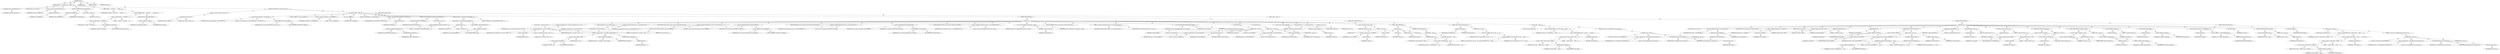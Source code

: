 digraph "execute" {  
"111669149708" [label = <(METHOD,execute)<SUB>242</SUB>> ]
"115964116997" [label = <(PARAM,this)<SUB>242</SUB>> ]
"25769803802" [label = <(BLOCK,&lt;empty&gt;,&lt;empty&gt;)<SUB>242</SUB>> ]
"30064771188" [label = <(checkConfiguration,this.checkConfiguration())<SUB>244</SUB>> ]
"68719476748" [label = <(IDENTIFIER,this,this.checkConfiguration())<SUB>244</SUB>> ]
"94489280528" [label = <(LOCAL,Vector files: java.util.Vector)<SUB>246</SUB>> ]
"30064771189" [label = <(&lt;operator&gt;.assignment,Vector files = getFileList())<SUB>246</SUB>> ]
"68719476851" [label = <(IDENTIFIER,files,Vector files = getFileList())<SUB>246</SUB>> ]
"30064771190" [label = <(getFileList,this.getFileList())<SUB>246</SUB>> ]
"68719476749" [label = <(IDENTIFIER,this,this.getFileList())<SUB>246</SUB>> ]
"47244640266" [label = <(CONTROL_STRUCTURE,IF,if (this.isUpToDate(files)))<SUB>249</SUB>> ]
"30064771191" [label = <(isUpToDate,this.isUpToDate(files))<SUB>249</SUB>> ]
"68719476750" [label = <(IDENTIFIER,this,this.isUpToDate(files))<SUB>249</SUB>> ]
"68719476852" [label = <(IDENTIFIER,files,this.isUpToDate(files))<SUB>249</SUB>> ]
"25769803803" [label = <(BLOCK,&lt;empty&gt;,&lt;empty&gt;)<SUB>249</SUB>> ]
"146028888068" [label = <(RETURN,return;,return;)<SUB>250</SUB>> ]
"30064771192" [label = <(log,log(&quot;Building &quot; + archiveType + &quot;: &quot; + cabFile....)<SUB>253</SUB>> ]
"68719476751" [label = <(IDENTIFIER,this,log(&quot;Building &quot; + archiveType + &quot;: &quot; + cabFile....)<SUB>253</SUB>> ]
"30064771193" [label = <(&lt;operator&gt;.addition,&quot;Building &quot; + archiveType + &quot;: &quot; + cabFile.getA...)<SUB>253</SUB>> ]
"30064771194" [label = <(&lt;operator&gt;.addition,&quot;Building &quot; + archiveType + &quot;: &quot;)<SUB>253</SUB>> ]
"30064771195" [label = <(&lt;operator&gt;.addition,&quot;Building &quot; + archiveType)<SUB>253</SUB>> ]
"90194313236" [label = <(LITERAL,&quot;Building &quot;,&quot;Building &quot; + archiveType)<SUB>253</SUB>> ]
"30064771196" [label = <(&lt;operator&gt;.fieldAccess,this.archiveType)<SUB>253</SUB>> ]
"68719476853" [label = <(IDENTIFIER,this,&quot;Building &quot; + archiveType)> ]
"55834574868" [label = <(FIELD_IDENTIFIER,archiveType,archiveType)<SUB>253</SUB>> ]
"90194313237" [label = <(LITERAL,&quot;: &quot;,&quot;Building &quot; + archiveType + &quot;: &quot;)<SUB>253</SUB>> ]
"30064771197" [label = <(getAbsolutePath,this.cabFile.getAbsolutePath())<SUB>253</SUB>> ]
"30064771198" [label = <(&lt;operator&gt;.fieldAccess,this.cabFile)<SUB>253</SUB>> ]
"68719476854" [label = <(IDENTIFIER,this,this.cabFile.getAbsolutePath())> ]
"55834574869" [label = <(FIELD_IDENTIFIER,cabFile,cabFile)<SUB>253</SUB>> ]
"47244640267" [label = <(CONTROL_STRUCTURE,IF,if (!Os.isFamily(&quot;windows&quot;)))<SUB>255</SUB>> ]
"30064771199" [label = <(&lt;operator&gt;.logicalNot,!Os.isFamily(&quot;windows&quot;))<SUB>255</SUB>> ]
"30064771200" [label = <(isFamily,isFamily(&quot;windows&quot;))<SUB>255</SUB>> ]
"68719476855" [label = <(IDENTIFIER,Os,isFamily(&quot;windows&quot;))<SUB>255</SUB>> ]
"90194313238" [label = <(LITERAL,&quot;windows&quot;,isFamily(&quot;windows&quot;))<SUB>255</SUB>> ]
"25769803804" [label = <(BLOCK,&lt;empty&gt;,&lt;empty&gt;)<SUB>255</SUB>> ]
"30064771201" [label = <(log,log(&quot;Using listcab/libcabinet&quot;, Project.MSG_VER...)<SUB>256</SUB>> ]
"68719476752" [label = <(IDENTIFIER,this,log(&quot;Using listcab/libcabinet&quot;, Project.MSG_VER...)<SUB>256</SUB>> ]
"90194313239" [label = <(LITERAL,&quot;Using listcab/libcabinet&quot;,log(&quot;Using listcab/libcabinet&quot;, Project.MSG_VER...)<SUB>256</SUB>> ]
"30064771202" [label = <(&lt;operator&gt;.fieldAccess,Project.MSG_VERBOSE)<SUB>256</SUB>> ]
"68719476856" [label = <(IDENTIFIER,Project,log(&quot;Using listcab/libcabinet&quot;, Project.MSG_VER...)<SUB>256</SUB>> ]
"55834574870" [label = <(FIELD_IDENTIFIER,MSG_VERBOSE,MSG_VERBOSE)<SUB>256</SUB>> ]
"94489280529" [label = <(LOCAL,StringBuffer sb: java.lang.StringBuffer)<SUB>258</SUB>> ]
"30064771203" [label = <(&lt;operator&gt;.assignment,StringBuffer sb = new StringBuffer())<SUB>258</SUB>> ]
"68719476857" [label = <(IDENTIFIER,sb,StringBuffer sb = new StringBuffer())<SUB>258</SUB>> ]
"30064771204" [label = <(&lt;operator&gt;.alloc,new StringBuffer())<SUB>258</SUB>> ]
"30064771205" [label = <(&lt;init&gt;,new StringBuffer())<SUB>258</SUB>> ]
"68719476858" [label = <(IDENTIFIER,sb,new StringBuffer())<SUB>258</SUB>> ]
"94489280530" [label = <(LOCAL,Enumeration fileEnum: java.util.Enumeration)<SUB>260</SUB>> ]
"30064771206" [label = <(&lt;operator&gt;.assignment,Enumeration fileEnum = files.elements())<SUB>260</SUB>> ]
"68719476859" [label = <(IDENTIFIER,fileEnum,Enumeration fileEnum = files.elements())<SUB>260</SUB>> ]
"30064771207" [label = <(elements,files.elements())<SUB>260</SUB>> ]
"68719476860" [label = <(IDENTIFIER,files,files.elements())<SUB>260</SUB>> ]
"47244640268" [label = <(CONTROL_STRUCTURE,WHILE,while (fileEnum.hasMoreElements()))<SUB>262</SUB>> ]
"30064771208" [label = <(hasMoreElements,fileEnum.hasMoreElements())<SUB>262</SUB>> ]
"68719476861" [label = <(IDENTIFIER,fileEnum,fileEnum.hasMoreElements())<SUB>262</SUB>> ]
"25769803805" [label = <(BLOCK,&lt;empty&gt;,&lt;empty&gt;)<SUB>262</SUB>> ]
"30064771209" [label = <(append,sb.append(fileEnum.nextElement()).append(&quot;\n&quot;))<SUB>263</SUB>> ]
"30064771210" [label = <(append,sb.append(fileEnum.nextElement()))<SUB>263</SUB>> ]
"68719476862" [label = <(IDENTIFIER,sb,sb.append(fileEnum.nextElement()))<SUB>263</SUB>> ]
"30064771211" [label = <(nextElement,fileEnum.nextElement())<SUB>263</SUB>> ]
"68719476863" [label = <(IDENTIFIER,fileEnum,fileEnum.nextElement())<SUB>263</SUB>> ]
"90194313240" [label = <(LITERAL,&quot;\n&quot;,sb.append(fileEnum.nextElement()).append(&quot;\n&quot;))<SUB>263</SUB>> ]
"30064771212" [label = <(append,sb.append(&quot;\n&quot;).append(cabFile.getAbsolutePath(...)<SUB>265</SUB>> ]
"30064771213" [label = <(append,sb.append(&quot;\n&quot;).append(cabFile.getAbsolutePath()))<SUB>265</SUB>> ]
"30064771214" [label = <(append,sb.append(&quot;\n&quot;))<SUB>265</SUB>> ]
"68719476864" [label = <(IDENTIFIER,sb,sb.append(&quot;\n&quot;))<SUB>265</SUB>> ]
"90194313241" [label = <(LITERAL,&quot;\n&quot;,sb.append(&quot;\n&quot;))<SUB>265</SUB>> ]
"30064771215" [label = <(getAbsolutePath,this.cabFile.getAbsolutePath())<SUB>265</SUB>> ]
"30064771216" [label = <(&lt;operator&gt;.fieldAccess,this.cabFile)<SUB>265</SUB>> ]
"68719476865" [label = <(IDENTIFIER,this,this.cabFile.getAbsolutePath())> ]
"55834574871" [label = <(FIELD_IDENTIFIER,cabFile,cabFile)<SUB>265</SUB>> ]
"90194313242" [label = <(LITERAL,&quot;\n&quot;,sb.append(&quot;\n&quot;).append(cabFile.getAbsolutePath(...)<SUB>265</SUB>> ]
"47244640269" [label = <(CONTROL_STRUCTURE,TRY,try)<SUB>267</SUB>> ]
"25769803806" [label = <(BLOCK,try,try)<SUB>267</SUB>> ]
"94489280531" [label = <(LOCAL,Process p: java.lang.Process)<SUB>268</SUB>> ]
"30064771217" [label = <(&lt;operator&gt;.assignment,Process p = Execute.launch(getProject(), new St...)<SUB>268</SUB>> ]
"68719476866" [label = <(IDENTIFIER,p,Process p = Execute.launch(getProject(), new St...)<SUB>268</SUB>> ]
"30064771218" [label = <(launch,launch(getProject(), new String[] { &quot;listcab&quot; }...)<SUB>268</SUB>> ]
"68719476867" [label = <(IDENTIFIER,Execute,launch(getProject(), new String[] { &quot;listcab&quot; }...)<SUB>268</SUB>> ]
"30064771219" [label = <(getProject,getProject())<SUB>268</SUB>> ]
"68719476753" [label = <(IDENTIFIER,this,getProject())<SUB>268</SUB>> ]
"30064771220" [label = <(&lt;operator&gt;.arrayInitializer,new String[] { &quot;listcab&quot; })<SUB>269</SUB>> ]
"90194313243" [label = <(LITERAL,&quot;listcab&quot;,new String[] { &quot;listcab&quot; })<SUB>269</SUB>> ]
"90194313244" [label = <(LITERAL,null,launch(getProject(), new String[] { &quot;listcab&quot; }...)<SUB>269</SUB>> ]
"30064771221" [label = <(&lt;operator&gt;.conditional,baseDir != null ? baseDir : getProject().getBas...)<SUB>270</SUB>> ]
"30064771222" [label = <(&lt;operator&gt;.notEquals,baseDir != null)<SUB>270</SUB>> ]
"30064771223" [label = <(&lt;operator&gt;.fieldAccess,this.baseDir)<SUB>270</SUB>> ]
"68719476868" [label = <(IDENTIFIER,this,baseDir != null)> ]
"55834574872" [label = <(FIELD_IDENTIFIER,baseDir,baseDir)<SUB>270</SUB>> ]
"90194313245" [label = <(LITERAL,null,baseDir != null)<SUB>270</SUB>> ]
"30064771224" [label = <(&lt;operator&gt;.fieldAccess,this.baseDir)<SUB>270</SUB>> ]
"68719476869" [label = <(IDENTIFIER,this,baseDir != null ? baseDir : getProject().getBas...)> ]
"55834574873" [label = <(FIELD_IDENTIFIER,baseDir,baseDir)<SUB>270</SUB>> ]
"30064771225" [label = <(getBaseDir,getProject().getBaseDir())<SUB>271</SUB>> ]
"30064771226" [label = <(getProject,getProject())<SUB>271</SUB>> ]
"68719476754" [label = <(IDENTIFIER,this,getProject())<SUB>271</SUB>> ]
"90194313246" [label = <(LITERAL,true,launch(getProject(), new String[] { &quot;listcab&quot; }...)<SUB>272</SUB>> ]
"94489280532" [label = <(LOCAL,OutputStream out: java.io.OutputStream)<SUB>273</SUB>> ]
"30064771227" [label = <(&lt;operator&gt;.assignment,OutputStream out = p.getOutputStream())<SUB>273</SUB>> ]
"68719476870" [label = <(IDENTIFIER,out,OutputStream out = p.getOutputStream())<SUB>273</SUB>> ]
"30064771228" [label = <(getOutputStream,p.getOutputStream())<SUB>273</SUB>> ]
"68719476871" [label = <(IDENTIFIER,p,p.getOutputStream())<SUB>273</SUB>> ]
"94489280533" [label = <(LOCAL,LogOutputStream outLog: org.apache.tools.ant.taskdefs.LogOutputStream)<SUB>278</SUB>> ]
"30064771229" [label = <(&lt;operator&gt;.assignment,LogOutputStream outLog = new LogOutputStream(th...)<SUB>278</SUB>> ]
"68719476872" [label = <(IDENTIFIER,outLog,LogOutputStream outLog = new LogOutputStream(th...)<SUB>278</SUB>> ]
"30064771230" [label = <(&lt;operator&gt;.alloc,new LogOutputStream(this, Project.MSG_VERBOSE))<SUB>278</SUB>> ]
"30064771231" [label = <(&lt;init&gt;,new LogOutputStream(this, Project.MSG_VERBOSE))<SUB>278</SUB>> ]
"68719476873" [label = <(IDENTIFIER,outLog,new LogOutputStream(this, Project.MSG_VERBOSE))<SUB>278</SUB>> ]
"68719476755" [label = <(IDENTIFIER,this,new LogOutputStream(this, Project.MSG_VERBOSE))<SUB>278</SUB>> ]
"30064771232" [label = <(&lt;operator&gt;.fieldAccess,Project.MSG_VERBOSE)<SUB>278</SUB>> ]
"68719476874" [label = <(IDENTIFIER,Project,new LogOutputStream(this, Project.MSG_VERBOSE))<SUB>278</SUB>> ]
"55834574874" [label = <(FIELD_IDENTIFIER,MSG_VERBOSE,MSG_VERBOSE)<SUB>278</SUB>> ]
"94489280534" [label = <(LOCAL,LogOutputStream errLog: org.apache.tools.ant.taskdefs.LogOutputStream)<SUB>279</SUB>> ]
"30064771233" [label = <(&lt;operator&gt;.assignment,LogOutputStream errLog = new LogOutputStream(th...)<SUB>279</SUB>> ]
"68719476875" [label = <(IDENTIFIER,errLog,LogOutputStream errLog = new LogOutputStream(th...)<SUB>279</SUB>> ]
"30064771234" [label = <(&lt;operator&gt;.alloc,new LogOutputStream(this, Project.MSG_ERR))<SUB>279</SUB>> ]
"30064771235" [label = <(&lt;init&gt;,new LogOutputStream(this, Project.MSG_ERR))<SUB>279</SUB>> ]
"68719476876" [label = <(IDENTIFIER,errLog,new LogOutputStream(this, Project.MSG_ERR))<SUB>279</SUB>> ]
"68719476756" [label = <(IDENTIFIER,this,new LogOutputStream(this, Project.MSG_ERR))<SUB>279</SUB>> ]
"30064771236" [label = <(&lt;operator&gt;.fieldAccess,Project.MSG_ERR)<SUB>279</SUB>> ]
"68719476877" [label = <(IDENTIFIER,Project,new LogOutputStream(this, Project.MSG_ERR))<SUB>279</SUB>> ]
"55834574875" [label = <(FIELD_IDENTIFIER,MSG_ERR,MSG_ERR)<SUB>279</SUB>> ]
"94489280535" [label = <(LOCAL,StreamPumper outPump: org.apache.tools.ant.taskdefs.StreamPumper)<SUB>280</SUB>> ]
"30064771237" [label = <(&lt;operator&gt;.assignment,StreamPumper outPump = new StreamPumper(p.getIn...)<SUB>280</SUB>> ]
"68719476878" [label = <(IDENTIFIER,outPump,StreamPumper outPump = new StreamPumper(p.getIn...)<SUB>280</SUB>> ]
"30064771238" [label = <(&lt;operator&gt;.alloc,new StreamPumper(p.getInputStream(), outLog))<SUB>280</SUB>> ]
"30064771239" [label = <(&lt;init&gt;,new StreamPumper(p.getInputStream(), outLog))<SUB>280</SUB>> ]
"68719476879" [label = <(IDENTIFIER,outPump,new StreamPumper(p.getInputStream(), outLog))<SUB>280</SUB>> ]
"30064771240" [label = <(getInputStream,p.getInputStream())<SUB>280</SUB>> ]
"68719476880" [label = <(IDENTIFIER,p,p.getInputStream())<SUB>280</SUB>> ]
"68719476881" [label = <(IDENTIFIER,outLog,new StreamPumper(p.getInputStream(), outLog))<SUB>280</SUB>> ]
"94489280536" [label = <(LOCAL,StreamPumper errPump: org.apache.tools.ant.taskdefs.StreamPumper)<SUB>281</SUB>> ]
"30064771241" [label = <(&lt;operator&gt;.assignment,StreamPumper errPump = new StreamPumper(p.getEr...)<SUB>281</SUB>> ]
"68719476882" [label = <(IDENTIFIER,errPump,StreamPumper errPump = new StreamPumper(p.getEr...)<SUB>281</SUB>> ]
"30064771242" [label = <(&lt;operator&gt;.alloc,new StreamPumper(p.getErrorStream(), errLog))<SUB>281</SUB>> ]
"30064771243" [label = <(&lt;init&gt;,new StreamPumper(p.getErrorStream(), errLog))<SUB>281</SUB>> ]
"68719476883" [label = <(IDENTIFIER,errPump,new StreamPumper(p.getErrorStream(), errLog))<SUB>281</SUB>> ]
"30064771244" [label = <(getErrorStream,p.getErrorStream())<SUB>281</SUB>> ]
"68719476884" [label = <(IDENTIFIER,p,p.getErrorStream())<SUB>281</SUB>> ]
"68719476885" [label = <(IDENTIFIER,errLog,new StreamPumper(p.getErrorStream(), errLog))<SUB>281</SUB>> ]
"30064771245" [label = <(start,this.start())<SUB>284</SUB>> ]
"25769803807" [label = <(BLOCK,&lt;empty&gt;,&lt;empty&gt;)<SUB>284</SUB>> ]
"94489280537" [label = <(LOCAL,$obj4: java.lang.Thread)<SUB>284</SUB>> ]
"30064771246" [label = <(&lt;operator&gt;.assignment,$obj4 = new Thread(outPump))<SUB>284</SUB>> ]
"68719476886" [label = <(IDENTIFIER,$obj4,$obj4 = new Thread(outPump))<SUB>284</SUB>> ]
"30064771247" [label = <(&lt;operator&gt;.alloc,new Thread(outPump))<SUB>284</SUB>> ]
"30064771248" [label = <(&lt;init&gt;,new Thread(outPump))<SUB>284</SUB>> ]
"68719476887" [label = <(IDENTIFIER,$obj4,new Thread(outPump))<SUB>284</SUB>> ]
"68719476888" [label = <(IDENTIFIER,outPump,new Thread(outPump))<SUB>284</SUB>> ]
"68719476889" [label = <(IDENTIFIER,$obj4,&lt;empty&gt;)<SUB>284</SUB>> ]
"30064771249" [label = <(start,this.start())<SUB>285</SUB>> ]
"25769803808" [label = <(BLOCK,&lt;empty&gt;,&lt;empty&gt;)<SUB>285</SUB>> ]
"94489280538" [label = <(LOCAL,$obj5: java.lang.Thread)<SUB>285</SUB>> ]
"30064771250" [label = <(&lt;operator&gt;.assignment,$obj5 = new Thread(errPump))<SUB>285</SUB>> ]
"68719476890" [label = <(IDENTIFIER,$obj5,$obj5 = new Thread(errPump))<SUB>285</SUB>> ]
"30064771251" [label = <(&lt;operator&gt;.alloc,new Thread(errPump))<SUB>285</SUB>> ]
"30064771252" [label = <(&lt;init&gt;,new Thread(errPump))<SUB>285</SUB>> ]
"68719476891" [label = <(IDENTIFIER,$obj5,new Thread(errPump))<SUB>285</SUB>> ]
"68719476892" [label = <(IDENTIFIER,errPump,new Thread(errPump))<SUB>285</SUB>> ]
"68719476893" [label = <(IDENTIFIER,$obj5,&lt;empty&gt;)<SUB>285</SUB>> ]
"30064771253" [label = <(write,out.write(sb.toString().getBytes()))<SUB>287</SUB>> ]
"68719476894" [label = <(IDENTIFIER,out,out.write(sb.toString().getBytes()))<SUB>287</SUB>> ]
"30064771254" [label = <(getBytes,sb.toString().getBytes())<SUB>287</SUB>> ]
"30064771255" [label = <(toString,sb.toString())<SUB>287</SUB>> ]
"68719476895" [label = <(IDENTIFIER,sb,sb.toString())<SUB>287</SUB>> ]
"30064771256" [label = <(flush,out.flush())<SUB>288</SUB>> ]
"68719476896" [label = <(IDENTIFIER,out,out.flush())<SUB>288</SUB>> ]
"30064771257" [label = <(close,out.close())<SUB>289</SUB>> ]
"68719476897" [label = <(IDENTIFIER,out,out.close())<SUB>289</SUB>> ]
"94489280539" [label = <(LOCAL,int result: int)<SUB>291</SUB>> ]
"30064771258" [label = <(&lt;operator&gt;.assignment,int result = -99)<SUB>291</SUB>> ]
"68719476898" [label = <(IDENTIFIER,result,int result = -99)<SUB>291</SUB>> ]
"30064771259" [label = <(&lt;operator&gt;.minus,-99)<SUB>291</SUB>> ]
"90194313247" [label = <(LITERAL,99,-99)<SUB>291</SUB>> ]
"47244640270" [label = <(CONTROL_STRUCTURE,TRY,try)<SUB>293</SUB>> ]
"25769803809" [label = <(BLOCK,try,try)<SUB>293</SUB>> ]
"30064771260" [label = <(&lt;operator&gt;.assignment,result = p.waitFor())<SUB>295</SUB>> ]
"68719476899" [label = <(IDENTIFIER,result,result = p.waitFor())<SUB>295</SUB>> ]
"30064771261" [label = <(waitFor,p.waitFor())<SUB>295</SUB>> ]
"68719476900" [label = <(IDENTIFIER,p,p.waitFor())<SUB>295</SUB>> ]
"30064771262" [label = <(waitFor,waitFor())<SUB>298</SUB>> ]
"68719476901" [label = <(IDENTIFIER,outPump,waitFor())<SUB>298</SUB>> ]
"30064771263" [label = <(close,close())<SUB>299</SUB>> ]
"68719476902" [label = <(IDENTIFIER,outLog,close())<SUB>299</SUB>> ]
"30064771264" [label = <(waitFor,waitFor())<SUB>300</SUB>> ]
"68719476903" [label = <(IDENTIFIER,errPump,waitFor())<SUB>300</SUB>> ]
"30064771265" [label = <(close,close())<SUB>301</SUB>> ]
"68719476904" [label = <(IDENTIFIER,errLog,close())<SUB>301</SUB>> ]
"47244640271" [label = <(CONTROL_STRUCTURE,CATCH,catch)<SUB>302</SUB>> ]
"25769803810" [label = <(BLOCK,&lt;empty&gt;,&lt;empty&gt;)<SUB>302</SUB>> ]
"30064771266" [label = <(log,log(&quot;Thread interrupted: &quot; + ie))<SUB>303</SUB>> ]
"68719476757" [label = <(IDENTIFIER,this,log(&quot;Thread interrupted: &quot; + ie))<SUB>303</SUB>> ]
"30064771267" [label = <(&lt;operator&gt;.addition,&quot;Thread interrupted: &quot; + ie)<SUB>303</SUB>> ]
"90194313248" [label = <(LITERAL,&quot;Thread interrupted: &quot;,&quot;Thread interrupted: &quot; + ie)<SUB>303</SUB>> ]
"68719476905" [label = <(IDENTIFIER,ie,&quot;Thread interrupted: &quot; + ie)<SUB>303</SUB>> ]
"47244640272" [label = <(CONTROL_STRUCTURE,IF,if (isFailure(result)))<SUB>307</SUB>> ]
"30064771268" [label = <(isFailure,isFailure(result))<SUB>307</SUB>> ]
"68719476906" [label = <(IDENTIFIER,Execute,isFailure(result))<SUB>307</SUB>> ]
"68719476907" [label = <(IDENTIFIER,result,isFailure(result))<SUB>307</SUB>> ]
"25769803811" [label = <(BLOCK,&lt;empty&gt;,&lt;empty&gt;)<SUB>307</SUB>> ]
"30064771269" [label = <(log,log(&quot;Error executing listcab; error code: &quot; + r...)<SUB>308</SUB>> ]
"68719476758" [label = <(IDENTIFIER,this,log(&quot;Error executing listcab; error code: &quot; + r...)<SUB>308</SUB>> ]
"30064771270" [label = <(&lt;operator&gt;.addition,&quot;Error executing listcab; error code: &quot; + result)<SUB>308</SUB>> ]
"90194313249" [label = <(LITERAL,&quot;Error executing listcab; error code: &quot;,&quot;Error executing listcab; error code: &quot; + result)<SUB>308</SUB>> ]
"68719476908" [label = <(IDENTIFIER,result,&quot;Error executing listcab; error code: &quot; + result)<SUB>308</SUB>> ]
"47244640273" [label = <(CONTROL_STRUCTURE,CATCH,catch)<SUB>310</SUB>> ]
"25769803812" [label = <(BLOCK,&lt;empty&gt;,&lt;empty&gt;)<SUB>310</SUB>> ]
"94489280540" [label = <(LOCAL,String msg: java.lang.String)<SUB>311</SUB>> ]
"30064771271" [label = <(&lt;operator&gt;.assignment,String msg = &quot;Problem creating &quot; + cabFile + &quot; ...)<SUB>311</SUB>> ]
"68719476909" [label = <(IDENTIFIER,msg,String msg = &quot;Problem creating &quot; + cabFile + &quot; ...)<SUB>311</SUB>> ]
"30064771272" [label = <(&lt;operator&gt;.addition,&quot;Problem creating &quot; + cabFile + &quot; &quot; + ex.getMes...)<SUB>311</SUB>> ]
"30064771273" [label = <(&lt;operator&gt;.addition,&quot;Problem creating &quot; + cabFile + &quot; &quot;)<SUB>311</SUB>> ]
"30064771274" [label = <(&lt;operator&gt;.addition,&quot;Problem creating &quot; + cabFile)<SUB>311</SUB>> ]
"90194313250" [label = <(LITERAL,&quot;Problem creating &quot;,&quot;Problem creating &quot; + cabFile)<SUB>311</SUB>> ]
"30064771275" [label = <(&lt;operator&gt;.fieldAccess,this.cabFile)<SUB>311</SUB>> ]
"68719476910" [label = <(IDENTIFIER,this,&quot;Problem creating &quot; + cabFile)> ]
"55834574876" [label = <(FIELD_IDENTIFIER,cabFile,cabFile)<SUB>311</SUB>> ]
"90194313251" [label = <(LITERAL,&quot; &quot;,&quot;Problem creating &quot; + cabFile + &quot; &quot;)<SUB>311</SUB>> ]
"30064771276" [label = <(getMessage,ex.getMessage())<SUB>311</SUB>> ]
"68719476911" [label = <(IDENTIFIER,ex,ex.getMessage())<SUB>311</SUB>> ]
"30064771277" [label = <(&lt;operator&gt;.throw,throw new BuildException(msg, getLocation());)<SUB>312</SUB>> ]
"25769803813" [label = <(BLOCK,&lt;empty&gt;,&lt;empty&gt;)<SUB>312</SUB>> ]
"94489280541" [label = <(LOCAL,$obj6: org.apache.tools.ant.BuildException)<SUB>312</SUB>> ]
"30064771278" [label = <(&lt;operator&gt;.assignment,$obj6 = new BuildException(msg, getLocation()))<SUB>312</SUB>> ]
"68719476912" [label = <(IDENTIFIER,$obj6,$obj6 = new BuildException(msg, getLocation()))<SUB>312</SUB>> ]
"30064771279" [label = <(&lt;operator&gt;.alloc,new BuildException(msg, getLocation()))<SUB>312</SUB>> ]
"30064771280" [label = <(&lt;init&gt;,new BuildException(msg, getLocation()))<SUB>312</SUB>> ]
"68719476913" [label = <(IDENTIFIER,$obj6,new BuildException(msg, getLocation()))<SUB>312</SUB>> ]
"68719476914" [label = <(IDENTIFIER,msg,new BuildException(msg, getLocation()))<SUB>312</SUB>> ]
"30064771281" [label = <(getLocation,getLocation())<SUB>312</SUB>> ]
"68719476759" [label = <(IDENTIFIER,this,getLocation())<SUB>312</SUB>> ]
"68719476915" [label = <(IDENTIFIER,$obj6,&lt;empty&gt;)<SUB>312</SUB>> ]
"47244640274" [label = <(CONTROL_STRUCTURE,ELSE,else)<SUB>314</SUB>> ]
"25769803814" [label = <(BLOCK,&lt;empty&gt;,&lt;empty&gt;)<SUB>314</SUB>> ]
"47244640275" [label = <(CONTROL_STRUCTURE,TRY,try)<SUB>315</SUB>> ]
"25769803815" [label = <(BLOCK,try,try)<SUB>315</SUB>> ]
"94489280542" [label = <(LOCAL,File listFile: java.io.File)<SUB>316</SUB>> ]
"30064771282" [label = <(&lt;operator&gt;.assignment,File listFile = createListFile(files))<SUB>316</SUB>> ]
"68719476916" [label = <(IDENTIFIER,listFile,File listFile = createListFile(files))<SUB>316</SUB>> ]
"30064771283" [label = <(createListFile,this.createListFile(files))<SUB>316</SUB>> ]
"68719476760" [label = <(IDENTIFIER,this,this.createListFile(files))<SUB>316</SUB>> ]
"68719476917" [label = <(IDENTIFIER,files,this.createListFile(files))<SUB>316</SUB>> ]
"94489280543" [label = <(LOCAL,ExecTask exec: org.apache.tools.ant.taskdefs.ExecTask)<SUB>317</SUB>> ]
"30064771284" [label = <(&lt;operator&gt;.assignment,ExecTask exec = createExec())<SUB>317</SUB>> ]
"68719476918" [label = <(IDENTIFIER,exec,ExecTask exec = createExec())<SUB>317</SUB>> ]
"30064771285" [label = <(createExec,this.createExec())<SUB>317</SUB>> ]
"68719476761" [label = <(IDENTIFIER,this,this.createExec())<SUB>317</SUB>> ]
"94489280544" [label = <(LOCAL,File outFile: java.io.File)<SUB>318</SUB>> ]
"30064771286" [label = <(&lt;operator&gt;.assignment,File outFile = null)<SUB>318</SUB>> ]
"68719476919" [label = <(IDENTIFIER,outFile,File outFile = null)<SUB>318</SUB>> ]
"90194313252" [label = <(LITERAL,null,File outFile = null)<SUB>318</SUB>> ]
"30064771287" [label = <(setFailonerror,setFailonerror(true))<SUB>321</SUB>> ]
"68719476920" [label = <(IDENTIFIER,exec,setFailonerror(true))<SUB>321</SUB>> ]
"90194313253" [label = <(LITERAL,true,setFailonerror(true))<SUB>321</SUB>> ]
"30064771288" [label = <(setDir,setDir(baseDir))<SUB>322</SUB>> ]
"68719476921" [label = <(IDENTIFIER,exec,setDir(baseDir))<SUB>322</SUB>> ]
"30064771289" [label = <(&lt;operator&gt;.fieldAccess,this.baseDir)<SUB>322</SUB>> ]
"68719476922" [label = <(IDENTIFIER,this,setDir(baseDir))> ]
"55834574877" [label = <(FIELD_IDENTIFIER,baseDir,baseDir)<SUB>322</SUB>> ]
"47244640276" [label = <(CONTROL_STRUCTURE,IF,if (!doVerbose))<SUB>324</SUB>> ]
"30064771290" [label = <(&lt;operator&gt;.logicalNot,!doVerbose)<SUB>324</SUB>> ]
"30064771291" [label = <(&lt;operator&gt;.fieldAccess,this.doVerbose)<SUB>324</SUB>> ]
"68719476923" [label = <(IDENTIFIER,this,!doVerbose)> ]
"55834574878" [label = <(FIELD_IDENTIFIER,doVerbose,doVerbose)<SUB>324</SUB>> ]
"25769803816" [label = <(BLOCK,&lt;empty&gt;,&lt;empty&gt;)<SUB>324</SUB>> ]
"30064771292" [label = <(&lt;operator&gt;.assignment,outFile = fileUtils.createTempFile(&quot;ant&quot;, &quot;&quot;, n...)<SUB>325</SUB>> ]
"68719476924" [label = <(IDENTIFIER,outFile,outFile = fileUtils.createTempFile(&quot;ant&quot;, &quot;&quot;, n...)<SUB>325</SUB>> ]
"30064771293" [label = <(createTempFile,this.fileUtils.createTempFile(&quot;ant&quot;, &quot;&quot;, null))<SUB>325</SUB>> ]
"30064771294" [label = <(&lt;operator&gt;.fieldAccess,this.fileUtils)<SUB>325</SUB>> ]
"68719476925" [label = <(IDENTIFIER,this,this.fileUtils.createTempFile(&quot;ant&quot;, &quot;&quot;, null))> ]
"55834574879" [label = <(FIELD_IDENTIFIER,fileUtils,fileUtils)<SUB>325</SUB>> ]
"90194313254" [label = <(LITERAL,&quot;ant&quot;,this.fileUtils.createTempFile(&quot;ant&quot;, &quot;&quot;, null))<SUB>325</SUB>> ]
"90194313255" [label = <(LITERAL,&quot;&quot;,this.fileUtils.createTempFile(&quot;ant&quot;, &quot;&quot;, null))<SUB>325</SUB>> ]
"90194313256" [label = <(LITERAL,null,this.fileUtils.createTempFile(&quot;ant&quot;, &quot;&quot;, null))<SUB>325</SUB>> ]
"30064771295" [label = <(deleteOnExit,outFile.deleteOnExit())<SUB>326</SUB>> ]
"68719476926" [label = <(IDENTIFIER,outFile,outFile.deleteOnExit())<SUB>326</SUB>> ]
"30064771296" [label = <(setOutput,setOutput(outFile))<SUB>327</SUB>> ]
"68719476927" [label = <(IDENTIFIER,exec,setOutput(outFile))<SUB>327</SUB>> ]
"68719476928" [label = <(IDENTIFIER,outFile,setOutput(outFile))<SUB>327</SUB>> ]
"30064771297" [label = <(setExecutable,setExecutable(&quot;cabarc&quot;))<SUB>330</SUB>> ]
"68719476929" [label = <(IDENTIFIER,exec,setExecutable(&quot;cabarc&quot;))<SUB>330</SUB>> ]
"90194313257" [label = <(LITERAL,&quot;cabarc&quot;,setExecutable(&quot;cabarc&quot;))<SUB>330</SUB>> ]
"30064771298" [label = <(setValue,createArg().setValue(&quot;-r&quot;))<SUB>331</SUB>> ]
"30064771299" [label = <(createArg,createArg())<SUB>331</SUB>> ]
"68719476930" [label = <(IDENTIFIER,exec,createArg())<SUB>331</SUB>> ]
"90194313258" [label = <(LITERAL,&quot;-r&quot;,createArg().setValue(&quot;-r&quot;))<SUB>331</SUB>> ]
"30064771300" [label = <(setValue,createArg().setValue(&quot;-p&quot;))<SUB>332</SUB>> ]
"30064771301" [label = <(createArg,createArg())<SUB>332</SUB>> ]
"68719476931" [label = <(IDENTIFIER,exec,createArg())<SUB>332</SUB>> ]
"90194313259" [label = <(LITERAL,&quot;-p&quot;,createArg().setValue(&quot;-p&quot;))<SUB>332</SUB>> ]
"47244640277" [label = <(CONTROL_STRUCTURE,IF,if (!doCompress))<SUB>334</SUB>> ]
"30064771302" [label = <(&lt;operator&gt;.logicalNot,!doCompress)<SUB>334</SUB>> ]
"30064771303" [label = <(&lt;operator&gt;.fieldAccess,this.doCompress)<SUB>334</SUB>> ]
"68719476932" [label = <(IDENTIFIER,this,!doCompress)> ]
"55834574880" [label = <(FIELD_IDENTIFIER,doCompress,doCompress)<SUB>334</SUB>> ]
"25769803817" [label = <(BLOCK,&lt;empty&gt;,&lt;empty&gt;)<SUB>334</SUB>> ]
"30064771304" [label = <(setValue,createArg().setValue(&quot;-m&quot;))<SUB>335</SUB>> ]
"30064771305" [label = <(createArg,createArg())<SUB>335</SUB>> ]
"68719476933" [label = <(IDENTIFIER,exec,createArg())<SUB>335</SUB>> ]
"90194313260" [label = <(LITERAL,&quot;-m&quot;,createArg().setValue(&quot;-m&quot;))<SUB>335</SUB>> ]
"30064771306" [label = <(setValue,createArg().setValue(&quot;none&quot;))<SUB>336</SUB>> ]
"30064771307" [label = <(createArg,createArg())<SUB>336</SUB>> ]
"68719476934" [label = <(IDENTIFIER,exec,createArg())<SUB>336</SUB>> ]
"90194313261" [label = <(LITERAL,&quot;none&quot;,createArg().setValue(&quot;none&quot;))<SUB>336</SUB>> ]
"47244640278" [label = <(CONTROL_STRUCTURE,IF,if (cmdOptions != null))<SUB>339</SUB>> ]
"30064771308" [label = <(&lt;operator&gt;.notEquals,cmdOptions != null)<SUB>339</SUB>> ]
"30064771309" [label = <(&lt;operator&gt;.fieldAccess,this.cmdOptions)<SUB>339</SUB>> ]
"68719476935" [label = <(IDENTIFIER,this,cmdOptions != null)> ]
"55834574881" [label = <(FIELD_IDENTIFIER,cmdOptions,cmdOptions)<SUB>339</SUB>> ]
"90194313262" [label = <(LITERAL,null,cmdOptions != null)<SUB>339</SUB>> ]
"25769803818" [label = <(BLOCK,&lt;empty&gt;,&lt;empty&gt;)<SUB>339</SUB>> ]
"30064771310" [label = <(setLine,createArg().setLine(cmdOptions))<SUB>340</SUB>> ]
"30064771311" [label = <(createArg,createArg())<SUB>340</SUB>> ]
"68719476936" [label = <(IDENTIFIER,exec,createArg())<SUB>340</SUB>> ]
"30064771312" [label = <(&lt;operator&gt;.fieldAccess,this.cmdOptions)<SUB>340</SUB>> ]
"68719476937" [label = <(IDENTIFIER,this,createArg().setLine(cmdOptions))> ]
"55834574882" [label = <(FIELD_IDENTIFIER,cmdOptions,cmdOptions)<SUB>340</SUB>> ]
"30064771313" [label = <(setValue,createArg().setValue(&quot;n&quot;))<SUB>343</SUB>> ]
"30064771314" [label = <(createArg,createArg())<SUB>343</SUB>> ]
"68719476938" [label = <(IDENTIFIER,exec,createArg())<SUB>343</SUB>> ]
"90194313263" [label = <(LITERAL,&quot;n&quot;,createArg().setValue(&quot;n&quot;))<SUB>343</SUB>> ]
"30064771315" [label = <(setFile,createArg().setFile(cabFile))<SUB>344</SUB>> ]
"30064771316" [label = <(createArg,createArg())<SUB>344</SUB>> ]
"68719476939" [label = <(IDENTIFIER,exec,createArg())<SUB>344</SUB>> ]
"30064771317" [label = <(&lt;operator&gt;.fieldAccess,this.cabFile)<SUB>344</SUB>> ]
"68719476940" [label = <(IDENTIFIER,this,createArg().setFile(cabFile))> ]
"55834574883" [label = <(FIELD_IDENTIFIER,cabFile,cabFile)<SUB>344</SUB>> ]
"30064771318" [label = <(setValue,createArg().setValue(&quot;@&quot; + listFile.getAbsolute...)<SUB>345</SUB>> ]
"30064771319" [label = <(createArg,createArg())<SUB>345</SUB>> ]
"68719476941" [label = <(IDENTIFIER,exec,createArg())<SUB>345</SUB>> ]
"30064771320" [label = <(&lt;operator&gt;.addition,&quot;@&quot; + listFile.getAbsolutePath())<SUB>345</SUB>> ]
"90194313264" [label = <(LITERAL,&quot;@&quot;,&quot;@&quot; + listFile.getAbsolutePath())<SUB>345</SUB>> ]
"30064771321" [label = <(getAbsolutePath,listFile.getAbsolutePath())<SUB>345</SUB>> ]
"68719476942" [label = <(IDENTIFIER,listFile,listFile.getAbsolutePath())<SUB>345</SUB>> ]
"30064771322" [label = <(execute,execute())<SUB>347</SUB>> ]
"68719476943" [label = <(IDENTIFIER,exec,execute())<SUB>347</SUB>> ]
"47244640279" [label = <(CONTROL_STRUCTURE,IF,if (outFile != null))<SUB>349</SUB>> ]
"30064771323" [label = <(&lt;operator&gt;.notEquals,outFile != null)<SUB>349</SUB>> ]
"68719476944" [label = <(IDENTIFIER,outFile,outFile != null)<SUB>349</SUB>> ]
"90194313265" [label = <(LITERAL,null,outFile != null)<SUB>349</SUB>> ]
"25769803819" [label = <(BLOCK,&lt;empty&gt;,&lt;empty&gt;)<SUB>349</SUB>> ]
"30064771324" [label = <(delete,outFile.delete())<SUB>350</SUB>> ]
"68719476945" [label = <(IDENTIFIER,outFile,outFile.delete())<SUB>350</SUB>> ]
"30064771325" [label = <(delete,listFile.delete())<SUB>353</SUB>> ]
"68719476946" [label = <(IDENTIFIER,listFile,listFile.delete())<SUB>353</SUB>> ]
"47244640280" [label = <(CONTROL_STRUCTURE,CATCH,catch)<SUB>354</SUB>> ]
"25769803820" [label = <(BLOCK,&lt;empty&gt;,&lt;empty&gt;)<SUB>354</SUB>> ]
"94489280545" [label = <(LOCAL,String msg: java.lang.String)<SUB>355</SUB>> ]
"30064771326" [label = <(&lt;operator&gt;.assignment,String msg = &quot;Problem creating &quot; + cabFile + &quot; ...)<SUB>355</SUB>> ]
"68719476947" [label = <(IDENTIFIER,msg,String msg = &quot;Problem creating &quot; + cabFile + &quot; ...)<SUB>355</SUB>> ]
"30064771327" [label = <(&lt;operator&gt;.addition,&quot;Problem creating &quot; + cabFile + &quot; &quot; + ioe.getMe...)<SUB>355</SUB>> ]
"30064771328" [label = <(&lt;operator&gt;.addition,&quot;Problem creating &quot; + cabFile + &quot; &quot;)<SUB>355</SUB>> ]
"30064771329" [label = <(&lt;operator&gt;.addition,&quot;Problem creating &quot; + cabFile)<SUB>355</SUB>> ]
"90194313266" [label = <(LITERAL,&quot;Problem creating &quot;,&quot;Problem creating &quot; + cabFile)<SUB>355</SUB>> ]
"30064771330" [label = <(&lt;operator&gt;.fieldAccess,this.cabFile)<SUB>355</SUB>> ]
"68719476948" [label = <(IDENTIFIER,this,&quot;Problem creating &quot; + cabFile)> ]
"55834574884" [label = <(FIELD_IDENTIFIER,cabFile,cabFile)<SUB>355</SUB>> ]
"90194313267" [label = <(LITERAL,&quot; &quot;,&quot;Problem creating &quot; + cabFile + &quot; &quot;)<SUB>355</SUB>> ]
"30064771331" [label = <(getMessage,ioe.getMessage())<SUB>355</SUB>> ]
"68719476949" [label = <(IDENTIFIER,ioe,ioe.getMessage())<SUB>355</SUB>> ]
"30064771332" [label = <(&lt;operator&gt;.throw,throw new BuildException(msg, getLocation());)<SUB>356</SUB>> ]
"25769803821" [label = <(BLOCK,&lt;empty&gt;,&lt;empty&gt;)<SUB>356</SUB>> ]
"94489280546" [label = <(LOCAL,$obj7: org.apache.tools.ant.BuildException)<SUB>356</SUB>> ]
"30064771333" [label = <(&lt;operator&gt;.assignment,$obj7 = new BuildException(msg, getLocation()))<SUB>356</SUB>> ]
"68719476950" [label = <(IDENTIFIER,$obj7,$obj7 = new BuildException(msg, getLocation()))<SUB>356</SUB>> ]
"30064771334" [label = <(&lt;operator&gt;.alloc,new BuildException(msg, getLocation()))<SUB>356</SUB>> ]
"30064771335" [label = <(&lt;init&gt;,new BuildException(msg, getLocation()))<SUB>356</SUB>> ]
"68719476951" [label = <(IDENTIFIER,$obj7,new BuildException(msg, getLocation()))<SUB>356</SUB>> ]
"68719476952" [label = <(IDENTIFIER,msg,new BuildException(msg, getLocation()))<SUB>356</SUB>> ]
"30064771336" [label = <(getLocation,getLocation())<SUB>356</SUB>> ]
"68719476762" [label = <(IDENTIFIER,this,getLocation())<SUB>356</SUB>> ]
"68719476953" [label = <(IDENTIFIER,$obj7,&lt;empty&gt;)<SUB>356</SUB>> ]
"133143986208" [label = <(MODIFIER,PUBLIC)> ]
"133143986209" [label = <(MODIFIER,VIRTUAL)> ]
"128849018892" [label = <(METHOD_RETURN,void)<SUB>242</SUB>> ]
  "111669149708" -> "115964116997"  [ label = "AST: "] 
  "111669149708" -> "25769803802"  [ label = "AST: "] 
  "111669149708" -> "133143986208"  [ label = "AST: "] 
  "111669149708" -> "133143986209"  [ label = "AST: "] 
  "111669149708" -> "128849018892"  [ label = "AST: "] 
  "25769803802" -> "30064771188"  [ label = "AST: "] 
  "25769803802" -> "94489280528"  [ label = "AST: "] 
  "25769803802" -> "30064771189"  [ label = "AST: "] 
  "25769803802" -> "47244640266"  [ label = "AST: "] 
  "25769803802" -> "30064771192"  [ label = "AST: "] 
  "25769803802" -> "47244640267"  [ label = "AST: "] 
  "30064771188" -> "68719476748"  [ label = "AST: "] 
  "30064771189" -> "68719476851"  [ label = "AST: "] 
  "30064771189" -> "30064771190"  [ label = "AST: "] 
  "30064771190" -> "68719476749"  [ label = "AST: "] 
  "47244640266" -> "30064771191"  [ label = "AST: "] 
  "47244640266" -> "25769803803"  [ label = "AST: "] 
  "30064771191" -> "68719476750"  [ label = "AST: "] 
  "30064771191" -> "68719476852"  [ label = "AST: "] 
  "25769803803" -> "146028888068"  [ label = "AST: "] 
  "30064771192" -> "68719476751"  [ label = "AST: "] 
  "30064771192" -> "30064771193"  [ label = "AST: "] 
  "30064771193" -> "30064771194"  [ label = "AST: "] 
  "30064771193" -> "30064771197"  [ label = "AST: "] 
  "30064771194" -> "30064771195"  [ label = "AST: "] 
  "30064771194" -> "90194313237"  [ label = "AST: "] 
  "30064771195" -> "90194313236"  [ label = "AST: "] 
  "30064771195" -> "30064771196"  [ label = "AST: "] 
  "30064771196" -> "68719476853"  [ label = "AST: "] 
  "30064771196" -> "55834574868"  [ label = "AST: "] 
  "30064771197" -> "30064771198"  [ label = "AST: "] 
  "30064771198" -> "68719476854"  [ label = "AST: "] 
  "30064771198" -> "55834574869"  [ label = "AST: "] 
  "47244640267" -> "30064771199"  [ label = "AST: "] 
  "47244640267" -> "25769803804"  [ label = "AST: "] 
  "47244640267" -> "47244640274"  [ label = "AST: "] 
  "30064771199" -> "30064771200"  [ label = "AST: "] 
  "30064771200" -> "68719476855"  [ label = "AST: "] 
  "30064771200" -> "90194313238"  [ label = "AST: "] 
  "25769803804" -> "30064771201"  [ label = "AST: "] 
  "25769803804" -> "94489280529"  [ label = "AST: "] 
  "25769803804" -> "30064771203"  [ label = "AST: "] 
  "25769803804" -> "30064771205"  [ label = "AST: "] 
  "25769803804" -> "94489280530"  [ label = "AST: "] 
  "25769803804" -> "30064771206"  [ label = "AST: "] 
  "25769803804" -> "47244640268"  [ label = "AST: "] 
  "25769803804" -> "30064771212"  [ label = "AST: "] 
  "25769803804" -> "47244640269"  [ label = "AST: "] 
  "30064771201" -> "68719476752"  [ label = "AST: "] 
  "30064771201" -> "90194313239"  [ label = "AST: "] 
  "30064771201" -> "30064771202"  [ label = "AST: "] 
  "30064771202" -> "68719476856"  [ label = "AST: "] 
  "30064771202" -> "55834574870"  [ label = "AST: "] 
  "30064771203" -> "68719476857"  [ label = "AST: "] 
  "30064771203" -> "30064771204"  [ label = "AST: "] 
  "30064771205" -> "68719476858"  [ label = "AST: "] 
  "30064771206" -> "68719476859"  [ label = "AST: "] 
  "30064771206" -> "30064771207"  [ label = "AST: "] 
  "30064771207" -> "68719476860"  [ label = "AST: "] 
  "47244640268" -> "30064771208"  [ label = "AST: "] 
  "47244640268" -> "25769803805"  [ label = "AST: "] 
  "30064771208" -> "68719476861"  [ label = "AST: "] 
  "25769803805" -> "30064771209"  [ label = "AST: "] 
  "30064771209" -> "30064771210"  [ label = "AST: "] 
  "30064771209" -> "90194313240"  [ label = "AST: "] 
  "30064771210" -> "68719476862"  [ label = "AST: "] 
  "30064771210" -> "30064771211"  [ label = "AST: "] 
  "30064771211" -> "68719476863"  [ label = "AST: "] 
  "30064771212" -> "30064771213"  [ label = "AST: "] 
  "30064771212" -> "90194313242"  [ label = "AST: "] 
  "30064771213" -> "30064771214"  [ label = "AST: "] 
  "30064771213" -> "30064771215"  [ label = "AST: "] 
  "30064771214" -> "68719476864"  [ label = "AST: "] 
  "30064771214" -> "90194313241"  [ label = "AST: "] 
  "30064771215" -> "30064771216"  [ label = "AST: "] 
  "30064771216" -> "68719476865"  [ label = "AST: "] 
  "30064771216" -> "55834574871"  [ label = "AST: "] 
  "47244640269" -> "25769803806"  [ label = "AST: "] 
  "47244640269" -> "47244640273"  [ label = "AST: "] 
  "25769803806" -> "94489280531"  [ label = "AST: "] 
  "25769803806" -> "30064771217"  [ label = "AST: "] 
  "25769803806" -> "94489280532"  [ label = "AST: "] 
  "25769803806" -> "30064771227"  [ label = "AST: "] 
  "25769803806" -> "94489280533"  [ label = "AST: "] 
  "25769803806" -> "30064771229"  [ label = "AST: "] 
  "25769803806" -> "30064771231"  [ label = "AST: "] 
  "25769803806" -> "94489280534"  [ label = "AST: "] 
  "25769803806" -> "30064771233"  [ label = "AST: "] 
  "25769803806" -> "30064771235"  [ label = "AST: "] 
  "25769803806" -> "94489280535"  [ label = "AST: "] 
  "25769803806" -> "30064771237"  [ label = "AST: "] 
  "25769803806" -> "30064771239"  [ label = "AST: "] 
  "25769803806" -> "94489280536"  [ label = "AST: "] 
  "25769803806" -> "30064771241"  [ label = "AST: "] 
  "25769803806" -> "30064771243"  [ label = "AST: "] 
  "25769803806" -> "30064771245"  [ label = "AST: "] 
  "25769803806" -> "30064771249"  [ label = "AST: "] 
  "25769803806" -> "30064771253"  [ label = "AST: "] 
  "25769803806" -> "30064771256"  [ label = "AST: "] 
  "25769803806" -> "30064771257"  [ label = "AST: "] 
  "25769803806" -> "94489280539"  [ label = "AST: "] 
  "25769803806" -> "30064771258"  [ label = "AST: "] 
  "25769803806" -> "47244640270"  [ label = "AST: "] 
  "25769803806" -> "47244640272"  [ label = "AST: "] 
  "30064771217" -> "68719476866"  [ label = "AST: "] 
  "30064771217" -> "30064771218"  [ label = "AST: "] 
  "30064771218" -> "68719476867"  [ label = "AST: "] 
  "30064771218" -> "30064771219"  [ label = "AST: "] 
  "30064771218" -> "30064771220"  [ label = "AST: "] 
  "30064771218" -> "90194313244"  [ label = "AST: "] 
  "30064771218" -> "30064771221"  [ label = "AST: "] 
  "30064771218" -> "90194313246"  [ label = "AST: "] 
  "30064771219" -> "68719476753"  [ label = "AST: "] 
  "30064771220" -> "90194313243"  [ label = "AST: "] 
  "30064771221" -> "30064771222"  [ label = "AST: "] 
  "30064771221" -> "30064771224"  [ label = "AST: "] 
  "30064771221" -> "30064771225"  [ label = "AST: "] 
  "30064771222" -> "30064771223"  [ label = "AST: "] 
  "30064771222" -> "90194313245"  [ label = "AST: "] 
  "30064771223" -> "68719476868"  [ label = "AST: "] 
  "30064771223" -> "55834574872"  [ label = "AST: "] 
  "30064771224" -> "68719476869"  [ label = "AST: "] 
  "30064771224" -> "55834574873"  [ label = "AST: "] 
  "30064771225" -> "30064771226"  [ label = "AST: "] 
  "30064771226" -> "68719476754"  [ label = "AST: "] 
  "30064771227" -> "68719476870"  [ label = "AST: "] 
  "30064771227" -> "30064771228"  [ label = "AST: "] 
  "30064771228" -> "68719476871"  [ label = "AST: "] 
  "30064771229" -> "68719476872"  [ label = "AST: "] 
  "30064771229" -> "30064771230"  [ label = "AST: "] 
  "30064771231" -> "68719476873"  [ label = "AST: "] 
  "30064771231" -> "68719476755"  [ label = "AST: "] 
  "30064771231" -> "30064771232"  [ label = "AST: "] 
  "30064771232" -> "68719476874"  [ label = "AST: "] 
  "30064771232" -> "55834574874"  [ label = "AST: "] 
  "30064771233" -> "68719476875"  [ label = "AST: "] 
  "30064771233" -> "30064771234"  [ label = "AST: "] 
  "30064771235" -> "68719476876"  [ label = "AST: "] 
  "30064771235" -> "68719476756"  [ label = "AST: "] 
  "30064771235" -> "30064771236"  [ label = "AST: "] 
  "30064771236" -> "68719476877"  [ label = "AST: "] 
  "30064771236" -> "55834574875"  [ label = "AST: "] 
  "30064771237" -> "68719476878"  [ label = "AST: "] 
  "30064771237" -> "30064771238"  [ label = "AST: "] 
  "30064771239" -> "68719476879"  [ label = "AST: "] 
  "30064771239" -> "30064771240"  [ label = "AST: "] 
  "30064771239" -> "68719476881"  [ label = "AST: "] 
  "30064771240" -> "68719476880"  [ label = "AST: "] 
  "30064771241" -> "68719476882"  [ label = "AST: "] 
  "30064771241" -> "30064771242"  [ label = "AST: "] 
  "30064771243" -> "68719476883"  [ label = "AST: "] 
  "30064771243" -> "30064771244"  [ label = "AST: "] 
  "30064771243" -> "68719476885"  [ label = "AST: "] 
  "30064771244" -> "68719476884"  [ label = "AST: "] 
  "30064771245" -> "25769803807"  [ label = "AST: "] 
  "25769803807" -> "94489280537"  [ label = "AST: "] 
  "25769803807" -> "30064771246"  [ label = "AST: "] 
  "25769803807" -> "30064771248"  [ label = "AST: "] 
  "25769803807" -> "68719476889"  [ label = "AST: "] 
  "30064771246" -> "68719476886"  [ label = "AST: "] 
  "30064771246" -> "30064771247"  [ label = "AST: "] 
  "30064771248" -> "68719476887"  [ label = "AST: "] 
  "30064771248" -> "68719476888"  [ label = "AST: "] 
  "30064771249" -> "25769803808"  [ label = "AST: "] 
  "25769803808" -> "94489280538"  [ label = "AST: "] 
  "25769803808" -> "30064771250"  [ label = "AST: "] 
  "25769803808" -> "30064771252"  [ label = "AST: "] 
  "25769803808" -> "68719476893"  [ label = "AST: "] 
  "30064771250" -> "68719476890"  [ label = "AST: "] 
  "30064771250" -> "30064771251"  [ label = "AST: "] 
  "30064771252" -> "68719476891"  [ label = "AST: "] 
  "30064771252" -> "68719476892"  [ label = "AST: "] 
  "30064771253" -> "68719476894"  [ label = "AST: "] 
  "30064771253" -> "30064771254"  [ label = "AST: "] 
  "30064771254" -> "30064771255"  [ label = "AST: "] 
  "30064771255" -> "68719476895"  [ label = "AST: "] 
  "30064771256" -> "68719476896"  [ label = "AST: "] 
  "30064771257" -> "68719476897"  [ label = "AST: "] 
  "30064771258" -> "68719476898"  [ label = "AST: "] 
  "30064771258" -> "30064771259"  [ label = "AST: "] 
  "30064771259" -> "90194313247"  [ label = "AST: "] 
  "47244640270" -> "25769803809"  [ label = "AST: "] 
  "47244640270" -> "47244640271"  [ label = "AST: "] 
  "25769803809" -> "30064771260"  [ label = "AST: "] 
  "25769803809" -> "30064771262"  [ label = "AST: "] 
  "25769803809" -> "30064771263"  [ label = "AST: "] 
  "25769803809" -> "30064771264"  [ label = "AST: "] 
  "25769803809" -> "30064771265"  [ label = "AST: "] 
  "30064771260" -> "68719476899"  [ label = "AST: "] 
  "30064771260" -> "30064771261"  [ label = "AST: "] 
  "30064771261" -> "68719476900"  [ label = "AST: "] 
  "30064771262" -> "68719476901"  [ label = "AST: "] 
  "30064771263" -> "68719476902"  [ label = "AST: "] 
  "30064771264" -> "68719476903"  [ label = "AST: "] 
  "30064771265" -> "68719476904"  [ label = "AST: "] 
  "47244640271" -> "25769803810"  [ label = "AST: "] 
  "25769803810" -> "30064771266"  [ label = "AST: "] 
  "30064771266" -> "68719476757"  [ label = "AST: "] 
  "30064771266" -> "30064771267"  [ label = "AST: "] 
  "30064771267" -> "90194313248"  [ label = "AST: "] 
  "30064771267" -> "68719476905"  [ label = "AST: "] 
  "47244640272" -> "30064771268"  [ label = "AST: "] 
  "47244640272" -> "25769803811"  [ label = "AST: "] 
  "30064771268" -> "68719476906"  [ label = "AST: "] 
  "30064771268" -> "68719476907"  [ label = "AST: "] 
  "25769803811" -> "30064771269"  [ label = "AST: "] 
  "30064771269" -> "68719476758"  [ label = "AST: "] 
  "30064771269" -> "30064771270"  [ label = "AST: "] 
  "30064771270" -> "90194313249"  [ label = "AST: "] 
  "30064771270" -> "68719476908"  [ label = "AST: "] 
  "47244640273" -> "25769803812"  [ label = "AST: "] 
  "25769803812" -> "94489280540"  [ label = "AST: "] 
  "25769803812" -> "30064771271"  [ label = "AST: "] 
  "25769803812" -> "30064771277"  [ label = "AST: "] 
  "30064771271" -> "68719476909"  [ label = "AST: "] 
  "30064771271" -> "30064771272"  [ label = "AST: "] 
  "30064771272" -> "30064771273"  [ label = "AST: "] 
  "30064771272" -> "30064771276"  [ label = "AST: "] 
  "30064771273" -> "30064771274"  [ label = "AST: "] 
  "30064771273" -> "90194313251"  [ label = "AST: "] 
  "30064771274" -> "90194313250"  [ label = "AST: "] 
  "30064771274" -> "30064771275"  [ label = "AST: "] 
  "30064771275" -> "68719476910"  [ label = "AST: "] 
  "30064771275" -> "55834574876"  [ label = "AST: "] 
  "30064771276" -> "68719476911"  [ label = "AST: "] 
  "30064771277" -> "25769803813"  [ label = "AST: "] 
  "25769803813" -> "94489280541"  [ label = "AST: "] 
  "25769803813" -> "30064771278"  [ label = "AST: "] 
  "25769803813" -> "30064771280"  [ label = "AST: "] 
  "25769803813" -> "68719476915"  [ label = "AST: "] 
  "30064771278" -> "68719476912"  [ label = "AST: "] 
  "30064771278" -> "30064771279"  [ label = "AST: "] 
  "30064771280" -> "68719476913"  [ label = "AST: "] 
  "30064771280" -> "68719476914"  [ label = "AST: "] 
  "30064771280" -> "30064771281"  [ label = "AST: "] 
  "30064771281" -> "68719476759"  [ label = "AST: "] 
  "47244640274" -> "25769803814"  [ label = "AST: "] 
  "25769803814" -> "47244640275"  [ label = "AST: "] 
  "47244640275" -> "25769803815"  [ label = "AST: "] 
  "47244640275" -> "47244640280"  [ label = "AST: "] 
  "25769803815" -> "94489280542"  [ label = "AST: "] 
  "25769803815" -> "30064771282"  [ label = "AST: "] 
  "25769803815" -> "94489280543"  [ label = "AST: "] 
  "25769803815" -> "30064771284"  [ label = "AST: "] 
  "25769803815" -> "94489280544"  [ label = "AST: "] 
  "25769803815" -> "30064771286"  [ label = "AST: "] 
  "25769803815" -> "30064771287"  [ label = "AST: "] 
  "25769803815" -> "30064771288"  [ label = "AST: "] 
  "25769803815" -> "47244640276"  [ label = "AST: "] 
  "25769803815" -> "30064771297"  [ label = "AST: "] 
  "25769803815" -> "30064771298"  [ label = "AST: "] 
  "25769803815" -> "30064771300"  [ label = "AST: "] 
  "25769803815" -> "47244640277"  [ label = "AST: "] 
  "25769803815" -> "47244640278"  [ label = "AST: "] 
  "25769803815" -> "30064771313"  [ label = "AST: "] 
  "25769803815" -> "30064771315"  [ label = "AST: "] 
  "25769803815" -> "30064771318"  [ label = "AST: "] 
  "25769803815" -> "30064771322"  [ label = "AST: "] 
  "25769803815" -> "47244640279"  [ label = "AST: "] 
  "25769803815" -> "30064771325"  [ label = "AST: "] 
  "30064771282" -> "68719476916"  [ label = "AST: "] 
  "30064771282" -> "30064771283"  [ label = "AST: "] 
  "30064771283" -> "68719476760"  [ label = "AST: "] 
  "30064771283" -> "68719476917"  [ label = "AST: "] 
  "30064771284" -> "68719476918"  [ label = "AST: "] 
  "30064771284" -> "30064771285"  [ label = "AST: "] 
  "30064771285" -> "68719476761"  [ label = "AST: "] 
  "30064771286" -> "68719476919"  [ label = "AST: "] 
  "30064771286" -> "90194313252"  [ label = "AST: "] 
  "30064771287" -> "68719476920"  [ label = "AST: "] 
  "30064771287" -> "90194313253"  [ label = "AST: "] 
  "30064771288" -> "68719476921"  [ label = "AST: "] 
  "30064771288" -> "30064771289"  [ label = "AST: "] 
  "30064771289" -> "68719476922"  [ label = "AST: "] 
  "30064771289" -> "55834574877"  [ label = "AST: "] 
  "47244640276" -> "30064771290"  [ label = "AST: "] 
  "47244640276" -> "25769803816"  [ label = "AST: "] 
  "30064771290" -> "30064771291"  [ label = "AST: "] 
  "30064771291" -> "68719476923"  [ label = "AST: "] 
  "30064771291" -> "55834574878"  [ label = "AST: "] 
  "25769803816" -> "30064771292"  [ label = "AST: "] 
  "25769803816" -> "30064771295"  [ label = "AST: "] 
  "25769803816" -> "30064771296"  [ label = "AST: "] 
  "30064771292" -> "68719476924"  [ label = "AST: "] 
  "30064771292" -> "30064771293"  [ label = "AST: "] 
  "30064771293" -> "30064771294"  [ label = "AST: "] 
  "30064771293" -> "90194313254"  [ label = "AST: "] 
  "30064771293" -> "90194313255"  [ label = "AST: "] 
  "30064771293" -> "90194313256"  [ label = "AST: "] 
  "30064771294" -> "68719476925"  [ label = "AST: "] 
  "30064771294" -> "55834574879"  [ label = "AST: "] 
  "30064771295" -> "68719476926"  [ label = "AST: "] 
  "30064771296" -> "68719476927"  [ label = "AST: "] 
  "30064771296" -> "68719476928"  [ label = "AST: "] 
  "30064771297" -> "68719476929"  [ label = "AST: "] 
  "30064771297" -> "90194313257"  [ label = "AST: "] 
  "30064771298" -> "30064771299"  [ label = "AST: "] 
  "30064771298" -> "90194313258"  [ label = "AST: "] 
  "30064771299" -> "68719476930"  [ label = "AST: "] 
  "30064771300" -> "30064771301"  [ label = "AST: "] 
  "30064771300" -> "90194313259"  [ label = "AST: "] 
  "30064771301" -> "68719476931"  [ label = "AST: "] 
  "47244640277" -> "30064771302"  [ label = "AST: "] 
  "47244640277" -> "25769803817"  [ label = "AST: "] 
  "30064771302" -> "30064771303"  [ label = "AST: "] 
  "30064771303" -> "68719476932"  [ label = "AST: "] 
  "30064771303" -> "55834574880"  [ label = "AST: "] 
  "25769803817" -> "30064771304"  [ label = "AST: "] 
  "25769803817" -> "30064771306"  [ label = "AST: "] 
  "30064771304" -> "30064771305"  [ label = "AST: "] 
  "30064771304" -> "90194313260"  [ label = "AST: "] 
  "30064771305" -> "68719476933"  [ label = "AST: "] 
  "30064771306" -> "30064771307"  [ label = "AST: "] 
  "30064771306" -> "90194313261"  [ label = "AST: "] 
  "30064771307" -> "68719476934"  [ label = "AST: "] 
  "47244640278" -> "30064771308"  [ label = "AST: "] 
  "47244640278" -> "25769803818"  [ label = "AST: "] 
  "30064771308" -> "30064771309"  [ label = "AST: "] 
  "30064771308" -> "90194313262"  [ label = "AST: "] 
  "30064771309" -> "68719476935"  [ label = "AST: "] 
  "30064771309" -> "55834574881"  [ label = "AST: "] 
  "25769803818" -> "30064771310"  [ label = "AST: "] 
  "30064771310" -> "30064771311"  [ label = "AST: "] 
  "30064771310" -> "30064771312"  [ label = "AST: "] 
  "30064771311" -> "68719476936"  [ label = "AST: "] 
  "30064771312" -> "68719476937"  [ label = "AST: "] 
  "30064771312" -> "55834574882"  [ label = "AST: "] 
  "30064771313" -> "30064771314"  [ label = "AST: "] 
  "30064771313" -> "90194313263"  [ label = "AST: "] 
  "30064771314" -> "68719476938"  [ label = "AST: "] 
  "30064771315" -> "30064771316"  [ label = "AST: "] 
  "30064771315" -> "30064771317"  [ label = "AST: "] 
  "30064771316" -> "68719476939"  [ label = "AST: "] 
  "30064771317" -> "68719476940"  [ label = "AST: "] 
  "30064771317" -> "55834574883"  [ label = "AST: "] 
  "30064771318" -> "30064771319"  [ label = "AST: "] 
  "30064771318" -> "30064771320"  [ label = "AST: "] 
  "30064771319" -> "68719476941"  [ label = "AST: "] 
  "30064771320" -> "90194313264"  [ label = "AST: "] 
  "30064771320" -> "30064771321"  [ label = "AST: "] 
  "30064771321" -> "68719476942"  [ label = "AST: "] 
  "30064771322" -> "68719476943"  [ label = "AST: "] 
  "47244640279" -> "30064771323"  [ label = "AST: "] 
  "47244640279" -> "25769803819"  [ label = "AST: "] 
  "30064771323" -> "68719476944"  [ label = "AST: "] 
  "30064771323" -> "90194313265"  [ label = "AST: "] 
  "25769803819" -> "30064771324"  [ label = "AST: "] 
  "30064771324" -> "68719476945"  [ label = "AST: "] 
  "30064771325" -> "68719476946"  [ label = "AST: "] 
  "47244640280" -> "25769803820"  [ label = "AST: "] 
  "25769803820" -> "94489280545"  [ label = "AST: "] 
  "25769803820" -> "30064771326"  [ label = "AST: "] 
  "25769803820" -> "30064771332"  [ label = "AST: "] 
  "30064771326" -> "68719476947"  [ label = "AST: "] 
  "30064771326" -> "30064771327"  [ label = "AST: "] 
  "30064771327" -> "30064771328"  [ label = "AST: "] 
  "30064771327" -> "30064771331"  [ label = "AST: "] 
  "30064771328" -> "30064771329"  [ label = "AST: "] 
  "30064771328" -> "90194313267"  [ label = "AST: "] 
  "30064771329" -> "90194313266"  [ label = "AST: "] 
  "30064771329" -> "30064771330"  [ label = "AST: "] 
  "30064771330" -> "68719476948"  [ label = "AST: "] 
  "30064771330" -> "55834574884"  [ label = "AST: "] 
  "30064771331" -> "68719476949"  [ label = "AST: "] 
  "30064771332" -> "25769803821"  [ label = "AST: "] 
  "25769803821" -> "94489280546"  [ label = "AST: "] 
  "25769803821" -> "30064771333"  [ label = "AST: "] 
  "25769803821" -> "30064771335"  [ label = "AST: "] 
  "25769803821" -> "68719476953"  [ label = "AST: "] 
  "30064771333" -> "68719476950"  [ label = "AST: "] 
  "30064771333" -> "30064771334"  [ label = "AST: "] 
  "30064771335" -> "68719476951"  [ label = "AST: "] 
  "30064771335" -> "68719476952"  [ label = "AST: "] 
  "30064771335" -> "30064771336"  [ label = "AST: "] 
  "30064771336" -> "68719476762"  [ label = "AST: "] 
  "111669149708" -> "115964116997"  [ label = "DDG: "] 
}
